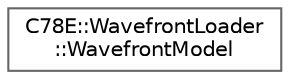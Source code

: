 digraph "Graphical Class Hierarchy"
{
 // LATEX_PDF_SIZE
  bgcolor="transparent";
  edge [fontname=Helvetica,fontsize=10,labelfontname=Helvetica,labelfontsize=10];
  node [fontname=Helvetica,fontsize=10,shape=box,height=0.2,width=0.4];
  rankdir="LR";
  Node0 [id="Node000000",label="C78E::WavefrontLoader\l::WavefrontModel",height=0.2,width=0.4,color="grey40", fillcolor="white", style="filled",URL="$d5/dc8/struct_c78_e_1_1_wavefront_loader_1_1_wavefront_model.html",tooltip=" "];
}
